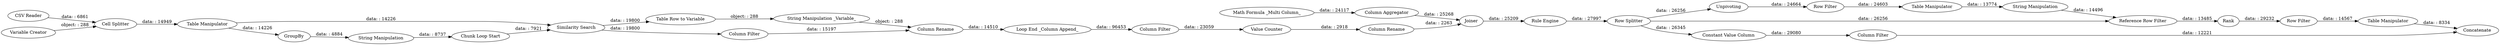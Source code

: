 digraph {
	"7888575363977964364_15" [label="String Manipulation"]
	"5162901010505002205_24" [label="Math Formula _Multi Column_"]
	"1617484657130561789_37" [label=Rank]
	"7888575363977964364_17" [label="Loop End _Column Append_"]
	"5162901010505002205_25" [label="Column Aggregator"]
	"1617484657130561789_32" [label="Table Manipulator"]
	"7888575363977964364_2" [label="Cell Splitter"]
	"-6499258833141722421_1" [label="CSV Reader"]
	"-6499258833141722421_34" [label="Variable Creator"]
	"1617484657130561789_36" [label="Reference Row Filter"]
	"7888575363977964364_18" [label="Table Row to Variable"]
	"1617484657130561789_40" [label="Constant Value Column"]
	"5162901010505002205_23" [label="Column Rename"]
	"7888575363977964364_21" [label="Column Rename"]
	"7888575363977964364_14" [label="Chunk Loop Start"]
	"5162901010505002205_26" [label="Rule Engine"]
	"5162901010505002205_9" [label=Joiner]
	"7888575363977964364_5" [label="Similarity Search"]
	"7888575363977964364_22" [label="Column Filter"]
	"1617484657130561789_31" [label=Unpivoting]
	"1617484657130561789_43" [label=Concatenate]
	"1617484657130561789_33" [label="Row Filter"]
	"1617484657130561789_41" [label="Column Filter"]
	"7888575363977964364_20" [label="Column Filter"]
	"5162901010505002205_8" [label="Value Counter"]
	"1617484657130561789_42" [label="Table Manipulator"]
	"7888575363977964364_11" [label=GroupBy]
	"7888575363977964364_19" [label="String Manipulation _Variable_"]
	"1617484657130561789_38" [label="Row Filter"]
	"1617484657130561789_28" [label="Row Splitter"]
	"1617484657130561789_35" [label="String Manipulation"]
	"7888575363977964364_4" [label="Table Manipulator"]
	"1617484657130561789_40" -> "1617484657130561789_41" [label="data: : 29080"]
	"1617484657130561789_36" -> "1617484657130561789_37" [label="data: : 13485"]
	"1617484657130561789_32" -> "1617484657130561789_35" [label="data: : 13774"]
	"5162901010505002205_25" -> "5162901010505002205_9" [label="data: : 25268"]
	"-6499258833141722421_34" -> "7888575363977964364_2" [label="object: : 288"]
	"7888575363977964364_2" -> "7888575363977964364_4" [label="data: : 14949"]
	"5162901010505002205_23" -> "5162901010505002205_9" [label="data: : 2263"]
	"7888575363977964364_20" -> "7888575363977964364_21" [label="data: : 15197"]
	"1617484657130561789_42" -> "1617484657130561789_43" [label="data: : 8334"]
	"7888575363977964364_18" -> "7888575363977964364_19" [label="object: : 288"]
	"7888575363977964364_15" -> "7888575363977964364_14" [label="data: : 8737"]
	"1617484657130561789_35" -> "1617484657130561789_36" [label="data: : 14496"]
	"7888575363977964364_5" -> "7888575363977964364_18" [label="data: : 19800"]
	"1617484657130561789_28" -> "1617484657130561789_36" [label="data: : 26256"]
	"1617484657130561789_38" -> "1617484657130561789_42" [label="data: : 14567"]
	"7888575363977964364_4" -> "7888575363977964364_5" [label="data: : 14226"]
	"7888575363977964364_22" -> "5162901010505002205_8" [label="data: : 23059"]
	"1617484657130561789_33" -> "1617484657130561789_32" [label="data: : 24603"]
	"1617484657130561789_28" -> "1617484657130561789_31" [label="data: : 26256"]
	"1617484657130561789_41" -> "1617484657130561789_43" [label="data: : 12221"]
	"7888575363977964364_21" -> "7888575363977964364_17" [label="data: : 14510"]
	"7888575363977964364_17" -> "7888575363977964364_22" [label="data: : 96453"]
	"7888575363977964364_19" -> "7888575363977964364_21" [label="object: : 288"]
	"1617484657130561789_37" -> "1617484657130561789_38" [label="data: : 29232"]
	"7888575363977964364_11" -> "7888575363977964364_15" [label="data: : 4884"]
	"7888575363977964364_5" -> "7888575363977964364_20" [label="data: : 19800"]
	"1617484657130561789_31" -> "1617484657130561789_33" [label="data: : 24664"]
	"5162901010505002205_24" -> "5162901010505002205_25" [label="data: : 24117"]
	"-6499258833141722421_1" -> "7888575363977964364_2" [label="data: : 6861"]
	"1617484657130561789_28" -> "1617484657130561789_40" [label="data: : 26345"]
	"7888575363977964364_14" -> "7888575363977964364_5" [label="data: : 7921"]
	"7888575363977964364_4" -> "7888575363977964364_11" [label="data: : 14226"]
	"5162901010505002205_26" -> "1617484657130561789_28" [label="data: : 27997"]
	"5162901010505002205_9" -> "5162901010505002205_26" [label="data: : 25209"]
	"5162901010505002205_8" -> "5162901010505002205_23" [label="data: : 2918"]
	rankdir=LR
}
